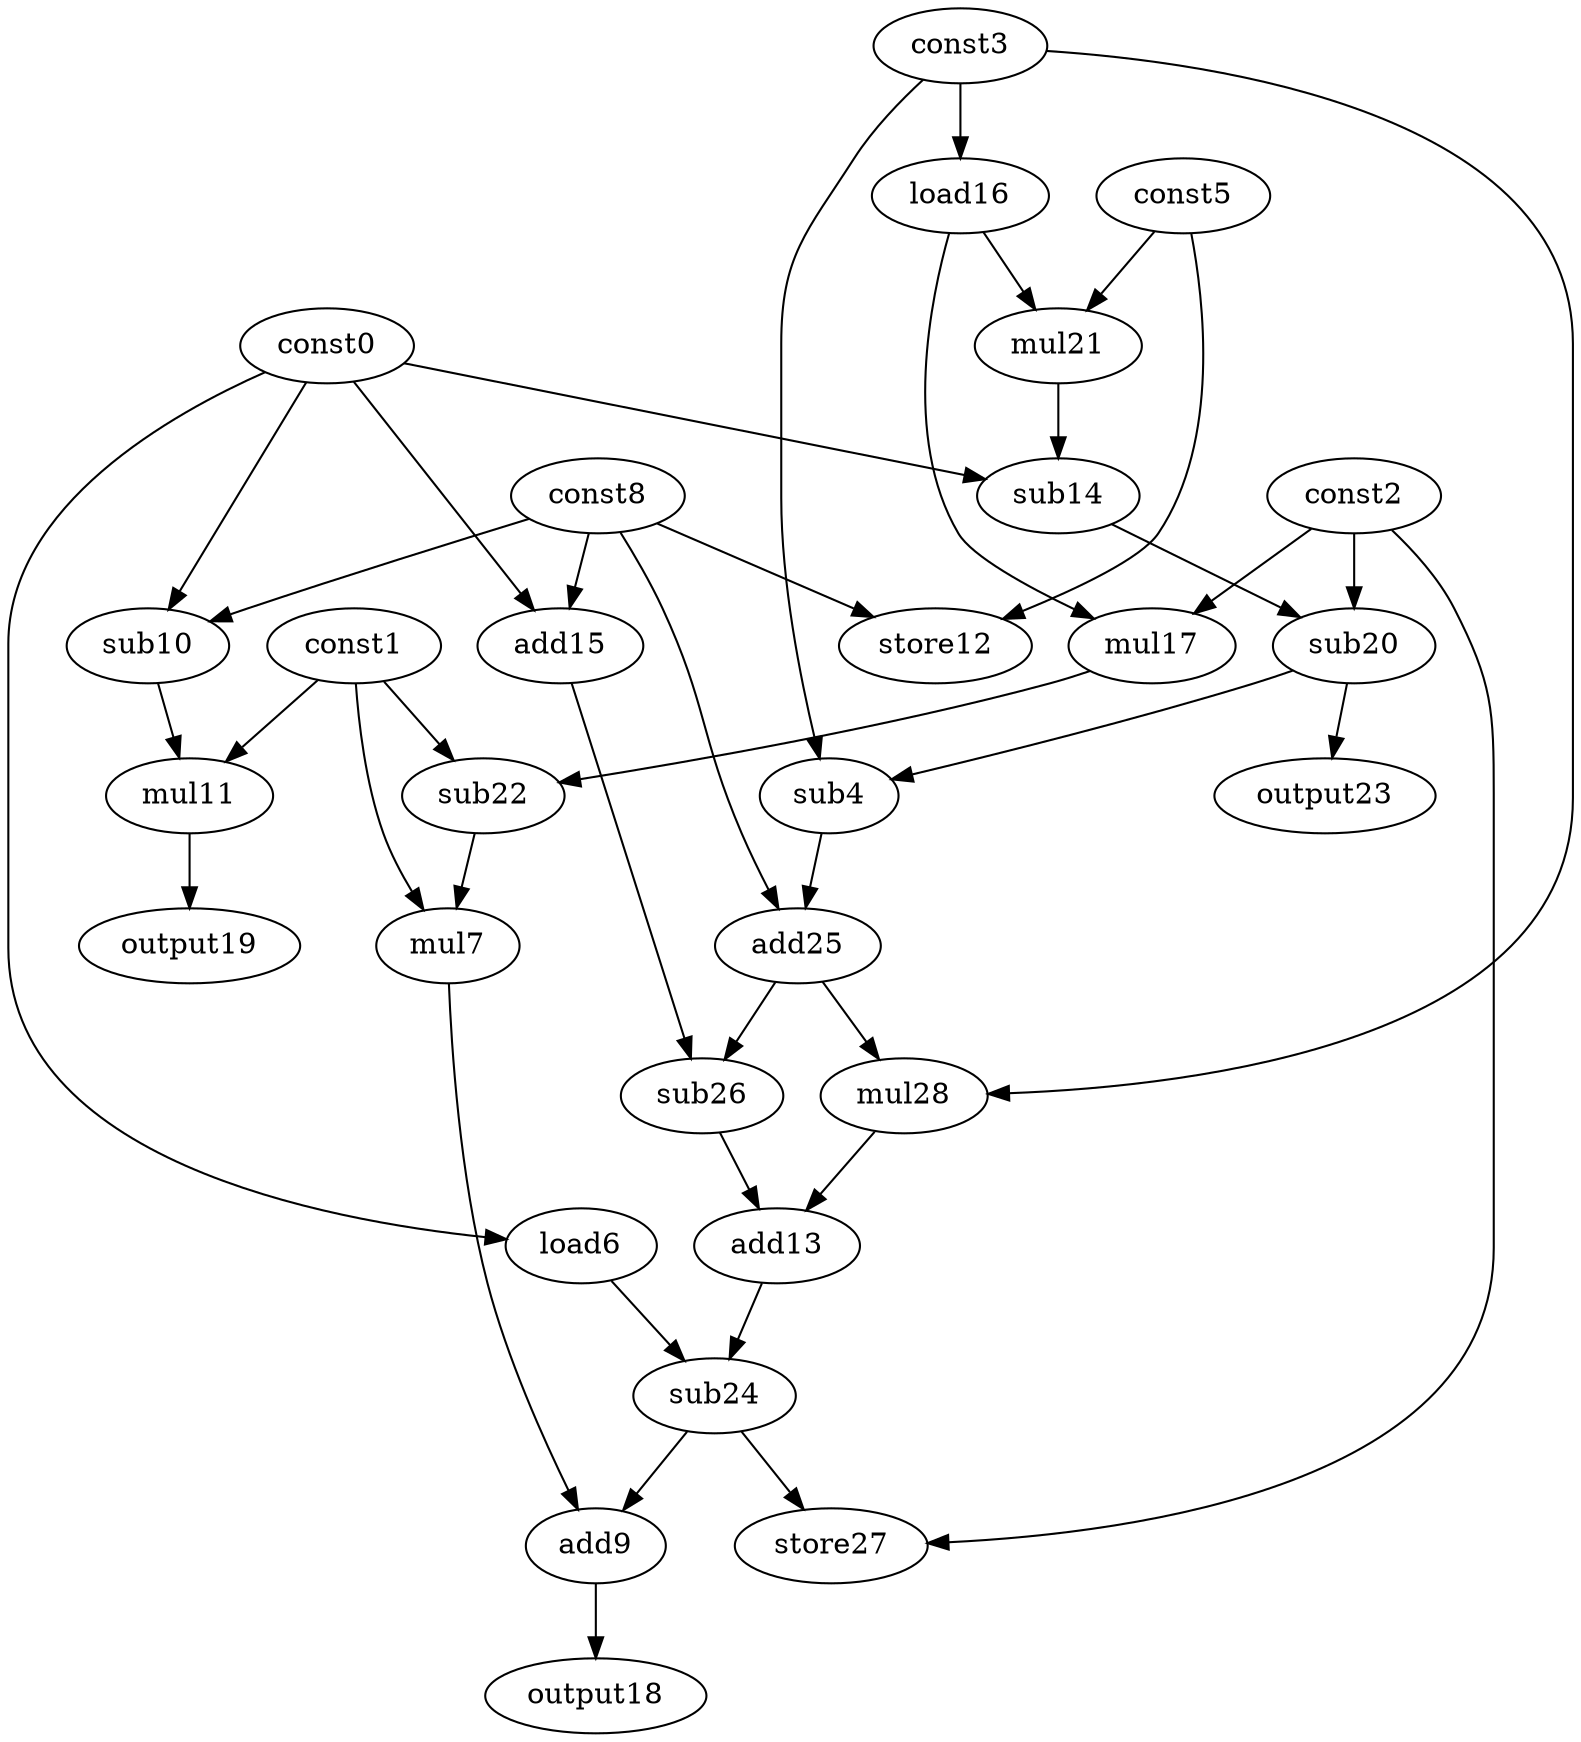 digraph G { 
const0[opcode=const]; 
const1[opcode=const]; 
const2[opcode=const]; 
const3[opcode=const]; 
sub4[opcode=sub]; 
const5[opcode=const]; 
load6[opcode=load]; 
mul7[opcode=mul]; 
const8[opcode=const]; 
add9[opcode=add]; 
sub10[opcode=sub]; 
mul11[opcode=mul]; 
store12[opcode=store]; 
add13[opcode=add]; 
sub14[opcode=sub]; 
add15[opcode=add]; 
load16[opcode=load]; 
mul17[opcode=mul]; 
output18[opcode=output]; 
output19[opcode=output]; 
sub20[opcode=sub]; 
mul21[opcode=mul]; 
sub22[opcode=sub]; 
output23[opcode=output]; 
sub24[opcode=sub]; 
add25[opcode=add]; 
sub26[opcode=sub]; 
store27[opcode=store]; 
mul28[opcode=mul]; 
const0->load6[operand=0];
const0->sub10[operand=0];
const8->sub10[operand=1];
const8->store12[operand=0];
const5->store12[operand=1];
const0->add15[operand=0];
const8->add15[operand=1];
const3->load16[operand=0];
const1->mul11[operand=0];
sub10->mul11[operand=1];
load16->mul17[operand=0];
const2->mul17[operand=1];
load16->mul21[operand=0];
const5->mul21[operand=1];
const0->sub14[operand=0];
mul21->sub14[operand=1];
mul11->output19[operand=0];
mul17->sub22[operand=0];
const1->sub22[operand=1];
const1->mul7[operand=0];
sub22->mul7[operand=1];
const2->sub20[operand=0];
sub14->sub20[operand=1];
const3->sub4[operand=0];
sub20->sub4[operand=1];
sub20->output23[operand=0];
const8->add25[operand=0];
sub4->add25[operand=1];
add25->sub26[operand=0];
add15->sub26[operand=1];
add25->mul28[operand=0];
const3->mul28[operand=1];
sub26->add13[operand=0];
mul28->add13[operand=1];
add13->sub24[operand=0];
load6->sub24[operand=1];
sub24->add9[operand=0];
mul7->add9[operand=1];
sub24->store27[operand=0];
const2->store27[operand=1];
add9->output18[operand=0];
}
